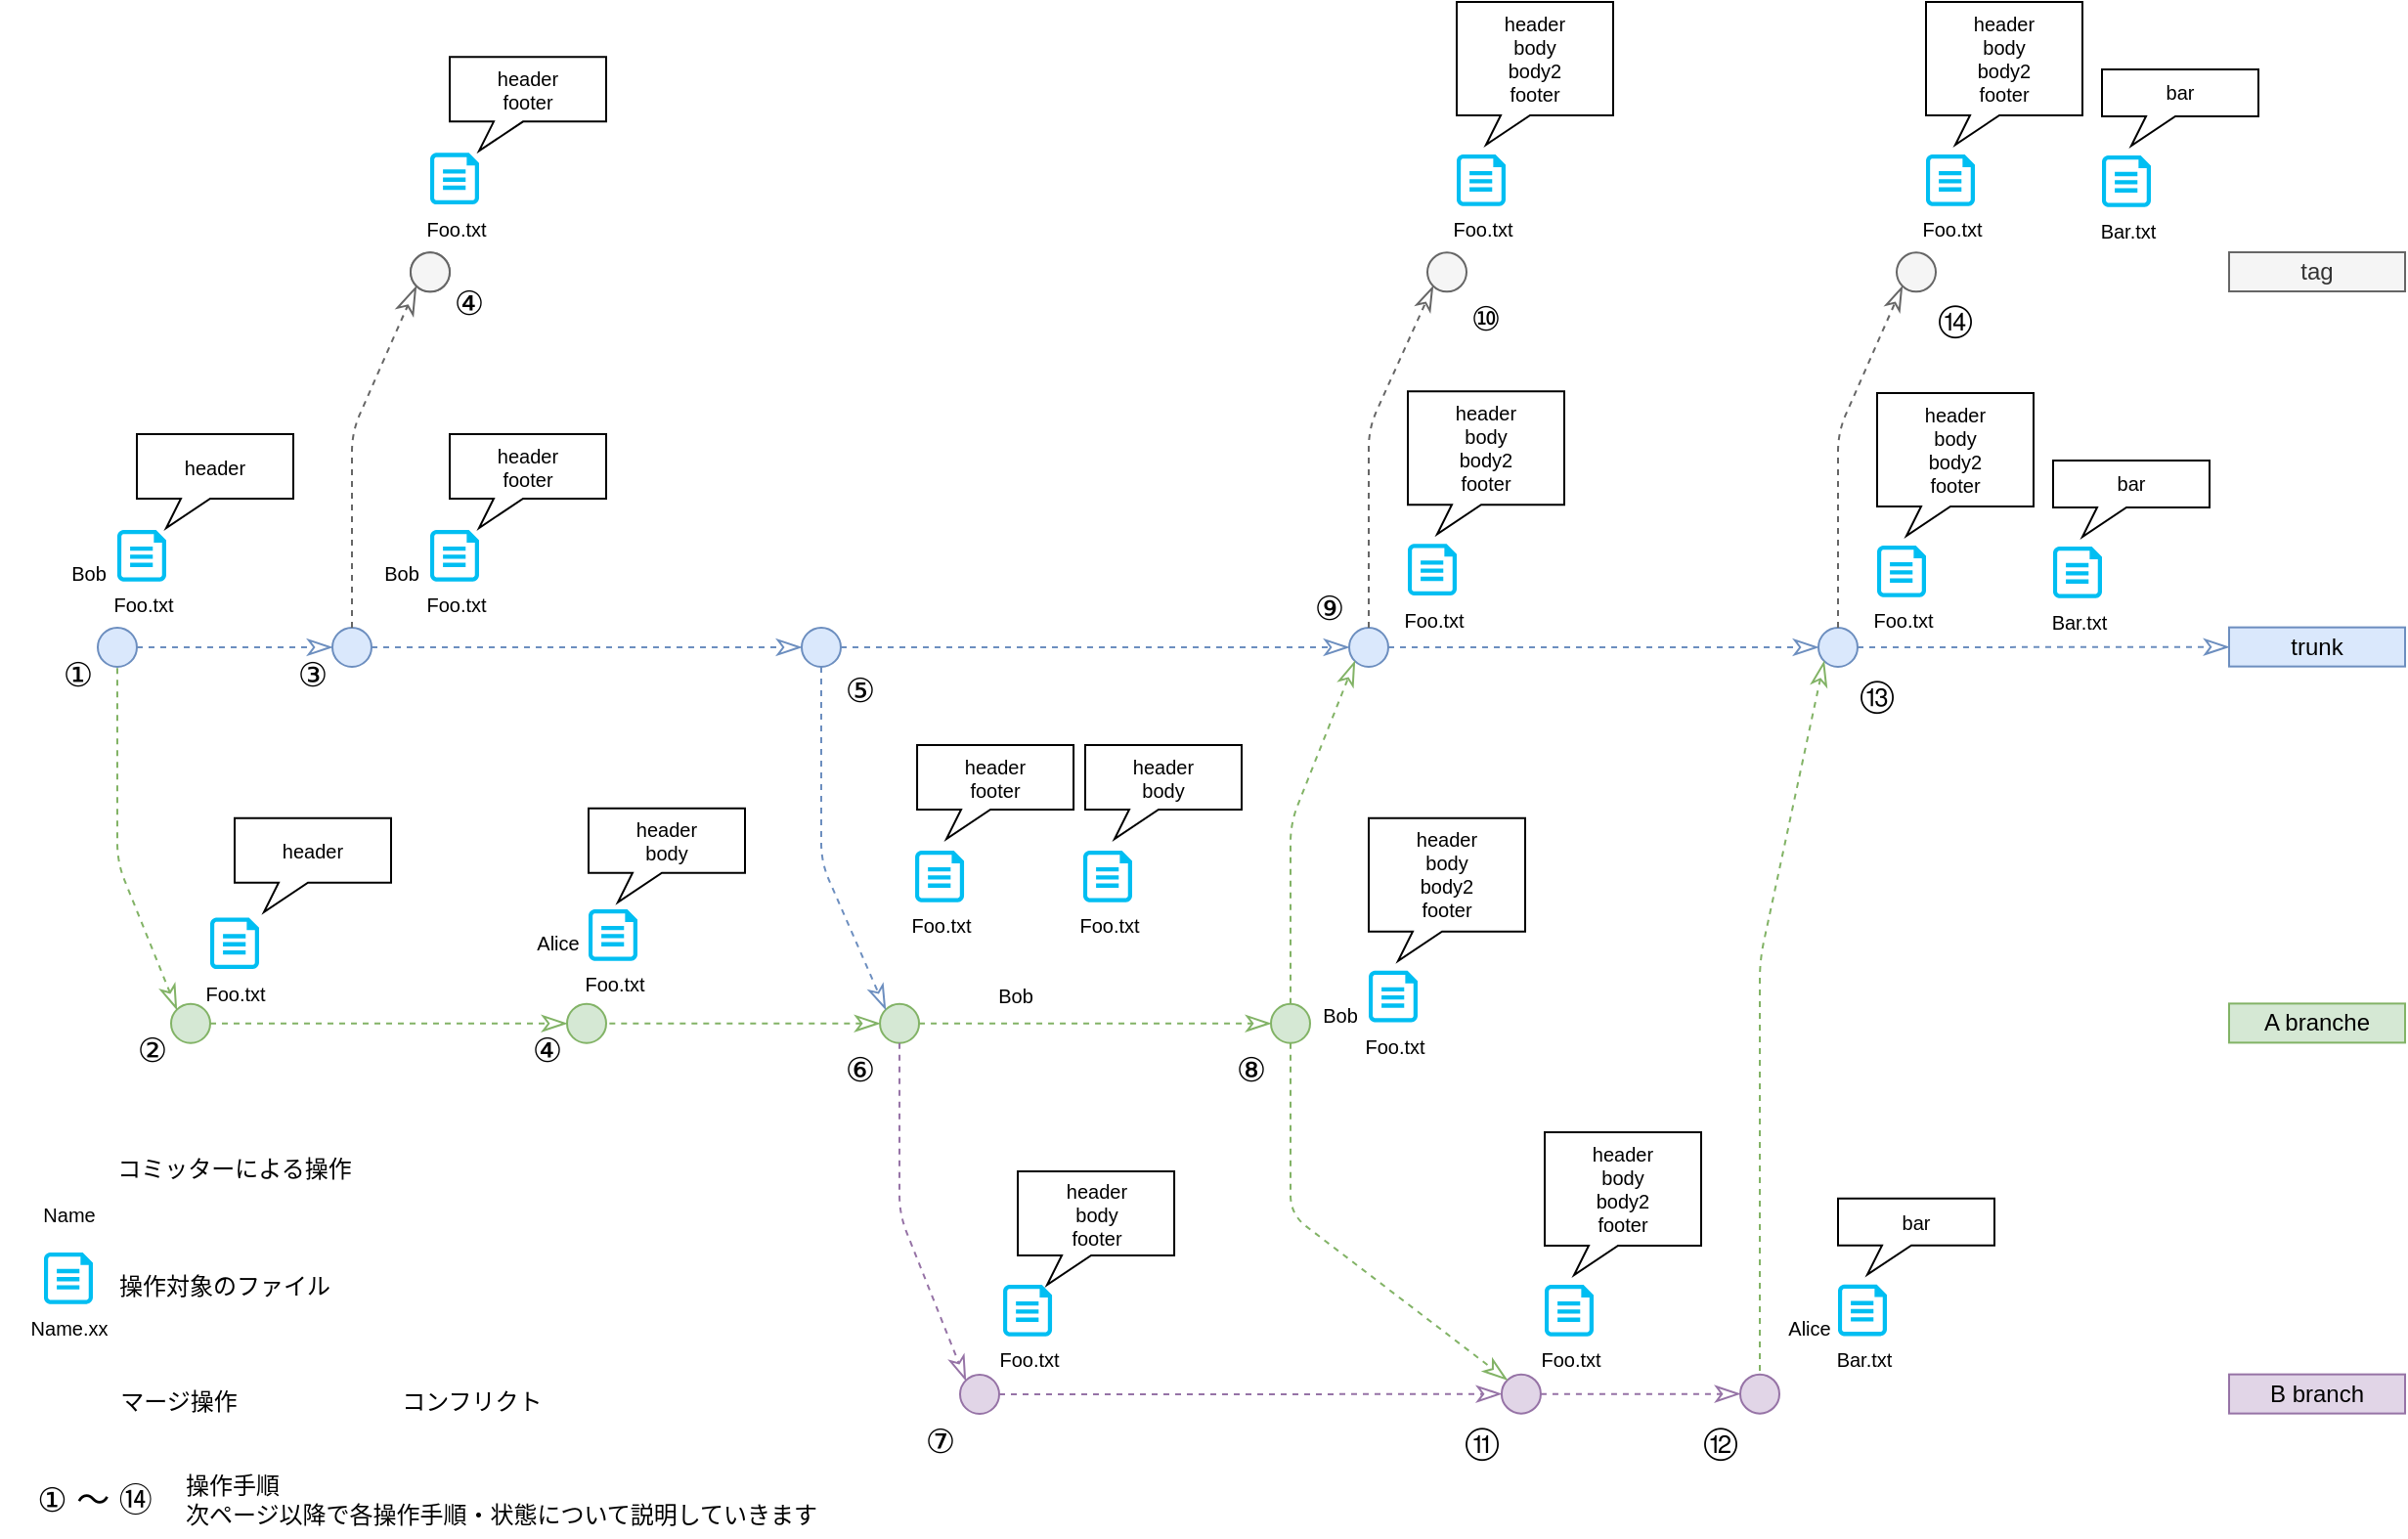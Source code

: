 <mxfile version="20.0.3" type="device"><diagram id="yPxyJZ8AM_hMuL3Unpa9" name="gitflow"><mxGraphModel dx="1422" dy="1862" grid="1" gridSize="10" guides="1" tooltips="1" connect="1" arrows="1" fold="1" page="1" pageScale="1" pageWidth="850" pageHeight="1100" math="0" shadow="0"><root><mxCell id="0"/><mxCell id="1" parent="0"/><mxCell id="-Naxw5np1DX1NdOgkJA4-181" value="マージ操作" style="text;html=1;strokeColor=none;fillColor=none;align=center;verticalAlign=middle;whiteSpace=wrap;rounded=0;labelBackgroundColor=none;" parent="1" vertex="1"><mxGeometry x="180" y="601.64" width="182.5" height="28.36" as="geometry"/></mxCell><mxCell id="3" value="" style="endArrow=classicThin;dashed=1;html=1;fillColor=#dae8fc;strokeColor=#6c8ebf;startArrow=none;endFill=0;endSize=10;" parent="1" source="rMP29GLwIPpK6ZrLmfB9-232" target="7" edge="1"><mxGeometry width="50" height="50" relative="1" as="geometry"><mxPoint x="250" y="230" as="sourcePoint"/><mxPoint x="930" y="230" as="targetPoint"/></mxGeometry></mxCell><mxCell id="4" value="" style="ellipse;whiteSpace=wrap;html=1;aspect=fixed;fillColor=#dae8fc;strokeColor=#6c8ebf;fontStyle=1;labelPosition=center;verticalLabelPosition=top;align=center;verticalAlign=bottom;fontColor=#0066CC;" parent="1" vertex="1"><mxGeometry x="230" y="220" width="20" height="20" as="geometry"/></mxCell><mxCell id="7" value="trunk" style="text;html=1;strokeColor=#6c8ebf;fillColor=#dae8fc;align=center;verticalAlign=middle;whiteSpace=wrap;rounded=0;" parent="1" vertex="1"><mxGeometry x="1320" y="219.82" width="90" height="20" as="geometry"/></mxCell><mxCell id="12" value="" style="ellipse;whiteSpace=wrap;html=1;aspect=fixed;fillColor=#dae8fc;strokeColor=#6c8ebf;fontStyle=1;labelPosition=center;verticalLabelPosition=top;align=center;verticalAlign=bottom;fontColor=#0066CC;" parent="1" vertex="1"><mxGeometry x="870" y="220" width="20" height="20" as="geometry"/></mxCell><mxCell id="13" value="" style="endArrow=classicThin;dashed=1;html=1;fillColor=#dae8fc;strokeColor=#6c8ebf;startArrow=none;endFill=0;endSize=10;" parent="1" source="1WtglSYpCvu3YOyspoDW-261" target="12" edge="1"><mxGeometry width="50" height="50" relative="1" as="geometry"><mxPoint x="260" y="230" as="sourcePoint"/><mxPoint x="910" y="230" as="targetPoint"/></mxGeometry></mxCell><mxCell id="21" value="" style="ellipse;whiteSpace=wrap;html=1;aspect=fixed;fillColor=#d5e8d4;strokeColor=#82b366;" parent="1" vertex="1"><mxGeometry x="267.5" y="412.37" width="20" height="20" as="geometry"/></mxCell><mxCell id="24" value="A branche" style="text;html=1;strokeColor=#82b366;fillColor=#d5e8d4;align=center;verticalAlign=middle;whiteSpace=wrap;rounded=0;" parent="1" vertex="1"><mxGeometry x="1320" y="412.19" width="90" height="20" as="geometry"/></mxCell><mxCell id="27" value="" style="ellipse;whiteSpace=wrap;html=1;aspect=fixed;fillColor=#d5e8d4;strokeColor=#82b366;" parent="1" vertex="1"><mxGeometry x="470" y="412.37" width="20" height="20" as="geometry"/></mxCell><mxCell id="28" style="edgeStyle=orthogonalEdgeStyle;rounded=1;orthogonalLoop=1;jettySize=auto;html=1;dashed=1;endArrow=classicThin;endFill=0;fillColor=#d5e8d4;strokeColor=#82b366;exitX=1;exitY=0.5;exitDx=0;exitDy=0;endSize=10;" parent="1" source="21" target="27" edge="1"><mxGeometry relative="1" as="geometry"><mxPoint x="890" y="382.37" as="targetPoint"/><mxPoint x="330" y="422.37" as="sourcePoint"/></mxGeometry></mxCell><mxCell id="29" value="" style="ellipse;whiteSpace=wrap;html=1;aspect=fixed;fillColor=#d5e8d4;strokeColor=#82b366;" parent="1" vertex="1"><mxGeometry x="830" y="412.37" width="20" height="20" as="geometry"/></mxCell><mxCell id="30" style="edgeStyle=orthogonalEdgeStyle;rounded=1;orthogonalLoop=1;jettySize=auto;html=1;dashed=1;endArrow=classicThin;endFill=0;fillColor=#d5e8d4;strokeColor=#82b366;startArrow=none;endSize=10;" parent="1" source="1WtglSYpCvu3YOyspoDW-263" target="29" edge="1"><mxGeometry relative="1" as="geometry"><mxPoint x="890" y="382.37" as="targetPoint"/><mxPoint x="580" y="382.37" as="sourcePoint"/></mxGeometry></mxCell><mxCell id="6" value="&lt;br&gt;" style="ellipse;whiteSpace=wrap;html=1;aspect=fixed;fillColor=#dae8fc;strokeColor=#6c8ebf;fontStyle=1;labelPosition=center;verticalLabelPosition=top;align=center;verticalAlign=bottom;fontColor=#0066CC;" parent="1" vertex="1"><mxGeometry x="350" y="220" width="20" height="20" as="geometry"/></mxCell><mxCell id="35" value="" style="endArrow=classicThin;dashed=1;html=1;fillColor=#dae8fc;strokeColor=#6c8ebf;endFill=0;endSize=10;" parent="1" source="4" target="6" edge="1"><mxGeometry width="50" height="50" relative="1" as="geometry"><mxPoint x="260.0" y="230" as="sourcePoint"/><mxPoint x="900" y="230" as="targetPoint"/><Array as="points"/></mxGeometry></mxCell><mxCell id="52" value="" style="ellipse;whiteSpace=wrap;html=1;aspect=fixed;fontSize=10;fillColor=#e1d5e7;strokeColor=#9673a6;" parent="1" vertex="1"><mxGeometry x="671" y="602" width="20" height="20" as="geometry"/></mxCell><mxCell id="86" value="B branch" style="text;html=1;strokeColor=#9673a6;fillColor=#e1d5e7;align=center;verticalAlign=middle;whiteSpace=wrap;rounded=0;" parent="1" vertex="1"><mxGeometry x="1320" y="601.82" width="90" height="20" as="geometry"/></mxCell><mxCell id="102" value="tag" style="text;html=1;strokeColor=#666666;fillColor=#f5f5f5;align=center;verticalAlign=middle;whiteSpace=wrap;rounded=0;fontColor=#333333;" parent="1" vertex="1"><mxGeometry x="1320" y="28.0" width="90" height="20" as="geometry"/></mxCell><mxCell id="165" value="" style="ellipse;whiteSpace=wrap;html=1;aspect=fixed;fontSize=12;fillColor=#e1d5e7;strokeColor=#9673a6;" parent="1" vertex="1"><mxGeometry x="1070" y="601.82" width="20" height="20" as="geometry"/></mxCell><mxCell id="168" value="" style="ellipse;whiteSpace=wrap;html=1;aspect=fixed;fontSize=12;fillColor=#e1d5e7;strokeColor=#9673a6;" parent="1" vertex="1"><mxGeometry x="947.97" y="601.82" width="20" height="20" as="geometry"/></mxCell><mxCell id="173" value="" style="ellipse;whiteSpace=wrap;html=1;aspect=fixed;fontSize=10;fontColor=#333333;fillColor=#f5f5f5;strokeColor=#666666;" parent="1" vertex="1"><mxGeometry x="390" y="28.18" width="20" height="20" as="geometry"/></mxCell><mxCell id="1WtglSYpCvu3YOyspoDW-198" value="Foo.txt" style="verticalLabelPosition=bottom;html=1;verticalAlign=top;align=center;strokeColor=none;fillColor=#00BEF2;shape=mxgraph.azure.file;pointerEvents=1;fontSize=10;aspect=fixed;" parent="1" vertex="1"><mxGeometry x="240" y="170" width="25" height="26.37" as="geometry"/></mxCell><mxCell id="1WtglSYpCvu3YOyspoDW-200" style="edgeStyle=orthogonalEdgeStyle;rounded=1;orthogonalLoop=1;jettySize=auto;html=1;dashed=1;endArrow=classicThin;endFill=0;fontSize=12;fontColor=#FFB570;fillColor=#e1d5e7;strokeColor=#9673a6;exitX=1;exitY=0.5;exitDx=0;exitDy=0;entryX=0;entryY=0.5;entryDx=0;entryDy=0;endSize=10;" parent="1" source="52" target="168" edge="1"><mxGeometry relative="1" as="geometry"><mxPoint x="660" y="572" as="sourcePoint"/><mxPoint x="790" y="612" as="targetPoint"/><Array as="points"><mxPoint x="820" y="612"/><mxPoint x="820" y="612"/></Array></mxGeometry></mxCell><mxCell id="1WtglSYpCvu3YOyspoDW-205" value="Bob" style="shape=image;html=1;verticalAlign=top;verticalLabelPosition=bottom;labelBackgroundColor=none;imageAspect=0;aspect=fixed;image=https://cdn0.iconfinder.com/data/icons/bold-purple-free-samples/32/User_Avatar_Human_Profile_Face_Circle-128.png;fontSize=10;" parent="1" vertex="1"><mxGeometry x="210" y="150" width="30" height="30" as="geometry"/></mxCell><mxCell id="1WtglSYpCvu3YOyspoDW-208" value="header" style="whiteSpace=wrap;html=1;shape=mxgraph.basic.rectCallout;dx=30;dy=15;boundedLbl=1;fontSize=10;aspect=fixed;" parent="1" vertex="1"><mxGeometry x="250" y="121" width="80" height="48" as="geometry"/></mxCell><mxCell id="1WtglSYpCvu3YOyspoDW-246" value="Foo.txt" style="verticalLabelPosition=bottom;html=1;verticalAlign=top;align=center;strokeColor=none;fillColor=#00BEF2;shape=mxgraph.azure.file;pointerEvents=1;fontSize=10;aspect=fixed;" parent="1" vertex="1"><mxGeometry x="400" y="170" width="25" height="26.37" as="geometry"/></mxCell><mxCell id="1WtglSYpCvu3YOyspoDW-247" value="Bob" style="shape=image;html=1;verticalAlign=top;verticalLabelPosition=bottom;labelBackgroundColor=none;imageAspect=0;aspect=fixed;image=https://cdn0.iconfinder.com/data/icons/bold-purple-free-samples/32/User_Avatar_Human_Profile_Face_Circle-128.png;fontSize=10;" parent="1" vertex="1"><mxGeometry x="684" y="366.37" width="30" height="30" as="geometry"/></mxCell><mxCell id="1WtglSYpCvu3YOyspoDW-248" value="header&lt;br&gt;footer" style="whiteSpace=wrap;html=1;shape=mxgraph.basic.rectCallout;dx=30;dy=15;boundedLbl=1;fontSize=10;aspect=fixed;" parent="1" vertex="1"><mxGeometry x="410" y="121.0" width="80" height="48" as="geometry"/></mxCell><mxCell id="1WtglSYpCvu3YOyspoDW-251" value="Foo.txt" style="verticalLabelPosition=bottom;html=1;verticalAlign=top;align=center;strokeColor=none;fillColor=#00BEF2;shape=mxgraph.azure.file;pointerEvents=1;fontSize=10;aspect=fixed;" parent="1" vertex="1"><mxGeometry x="287.5" y="368.19" width="25" height="26.37" as="geometry"/></mxCell><mxCell id="1WtglSYpCvu3YOyspoDW-252" value="Bar.txt" style="verticalLabelPosition=bottom;html=1;verticalAlign=top;align=center;strokeColor=none;fillColor=#00BEF2;shape=mxgraph.azure.file;pointerEvents=1;fontSize=10;aspect=fixed;" parent="1" vertex="1"><mxGeometry x="1230" y="178.49" width="25" height="26.37" as="geometry"/></mxCell><mxCell id="1WtglSYpCvu3YOyspoDW-253" value="Alice" style="shape=image;html=1;verticalAlign=top;verticalLabelPosition=bottom;labelBackgroundColor=none;imageAspect=0;aspect=fixed;image=https://cdn0.iconfinder.com/data/icons/bold-purple-free-samples/32/User_Avatar_Human_Profile_Face_Circle-128.png;fontSize=10;" parent="1" vertex="1"><mxGeometry x="1090" y="535.82" width="30" height="30" as="geometry"/></mxCell><mxCell id="1WtglSYpCvu3YOyspoDW-254" value="header&lt;br&gt;body" style="whiteSpace=wrap;html=1;shape=mxgraph.basic.rectCallout;dx=30;dy=15;boundedLbl=1;fontSize=10;aspect=fixed;" parent="1" vertex="1"><mxGeometry x="481" y="312.37" width="80" height="48" as="geometry"/></mxCell><mxCell id="1WtglSYpCvu3YOyspoDW-257" value="Foo.txt" style="verticalLabelPosition=bottom;html=1;verticalAlign=top;align=center;strokeColor=none;fillColor=#00BEF2;shape=mxgraph.azure.file;pointerEvents=1;fontSize=10;aspect=fixed;" parent="1" vertex="1"><mxGeometry x="400" y="-22.82" width="25" height="26.37" as="geometry"/></mxCell><mxCell id="1WtglSYpCvu3YOyspoDW-258" value="header&lt;br&gt;footer" style="whiteSpace=wrap;html=1;shape=mxgraph.basic.rectCallout;dx=30;dy=15;boundedLbl=1;fontSize=10;aspect=fixed;" parent="1" vertex="1"><mxGeometry x="410" y="-71.82" width="80" height="48" as="geometry"/></mxCell><mxCell id="1WtglSYpCvu3YOyspoDW-261" value="&lt;br&gt;" style="ellipse;whiteSpace=wrap;html=1;aspect=fixed;fillColor=#dae8fc;strokeColor=#6c8ebf;fontStyle=1;labelPosition=center;verticalLabelPosition=top;align=center;verticalAlign=bottom;fontColor=#0066CC;" parent="1" vertex="1"><mxGeometry x="590" y="220" width="20" height="20" as="geometry"/></mxCell><mxCell id="1WtglSYpCvu3YOyspoDW-262" value="" style="endArrow=classicThin;dashed=1;html=1;fillColor=#dae8fc;strokeColor=#6c8ebf;endFill=0;endSize=10;" parent="1" source="6" target="1WtglSYpCvu3YOyspoDW-261" edge="1"><mxGeometry width="50" height="50" relative="1" as="geometry"><mxPoint x="370" y="230" as="sourcePoint"/><mxPoint x="930" y="230" as="targetPoint"/></mxGeometry></mxCell><mxCell id="1WtglSYpCvu3YOyspoDW-263" value="" style="ellipse;whiteSpace=wrap;html=1;aspect=fixed;fillColor=#d5e8d4;strokeColor=#82b366;" parent="1" vertex="1"><mxGeometry x="630.03" y="412.37" width="20" height="20" as="geometry"/></mxCell><mxCell id="1WtglSYpCvu3YOyspoDW-265" value="" style="edgeStyle=orthogonalEdgeStyle;rounded=1;orthogonalLoop=1;jettySize=auto;html=1;dashed=1;endArrow=none;endFill=0;fillColor=#d5e8d4;strokeColor=#82b366;exitX=0;exitY=0.5;exitDx=0;exitDy=0;entryX=1;entryY=0.5;entryDx=0;entryDy=0;startArrow=classicThin;startFill=0;startSize=10;" parent="1" source="1WtglSYpCvu3YOyspoDW-263" target="27" edge="1"><mxGeometry relative="1" as="geometry"><mxPoint x="550" y="422.37" as="targetPoint"/><mxPoint x="550" y="292.37" as="sourcePoint"/></mxGeometry></mxCell><mxCell id="1WtglSYpCvu3YOyspoDW-267" value="" style="shape=image;html=1;verticalAlign=top;verticalLabelPosition=bottom;labelBackgroundColor=#ffffff;imageAspect=0;aspect=fixed;image=https://cdn4.iconfinder.com/data/icons/pink_moustache/68_68/8.png;fontSize=10;" parent="1" vertex="1"><mxGeometry x="643.03" y="381.37" width="30" height="30" as="geometry"/></mxCell><mxCell id="1WtglSYpCvu3YOyspoDW-268" value="Foo.txt" style="verticalLabelPosition=bottom;html=1;verticalAlign=top;align=center;strokeColor=none;fillColor=#00BEF2;shape=mxgraph.azure.file;pointerEvents=1;fontSize=10;aspect=fixed;" parent="1" vertex="1"><mxGeometry x="693.03" y="556" width="25" height="26.37" as="geometry"/></mxCell><mxCell id="1WtglSYpCvu3YOyspoDW-269" value="header&lt;br&gt;body&lt;br&gt;footer" style="whiteSpace=wrap;html=1;shape=mxgraph.basic.rectCallout;dx=30;dy=15;boundedLbl=1;fontSize=10;" parent="1" vertex="1"><mxGeometry x="700.53" y="498" width="80" height="58" as="geometry"/></mxCell><mxCell id="rMP29GLwIPpK6ZrLmfB9-175" value="Foo.txt" style="verticalLabelPosition=bottom;html=1;verticalAlign=top;align=center;strokeColor=none;fillColor=#00BEF2;shape=mxgraph.azure.file;pointerEvents=1;fontSize=10;aspect=fixed;" parent="1" vertex="1"><mxGeometry x="734" y="334" width="25" height="26.37" as="geometry"/></mxCell><mxCell id="rMP29GLwIPpK6ZrLmfB9-176" value="header&lt;br&gt;body" style="whiteSpace=wrap;html=1;shape=mxgraph.basic.rectCallout;dx=30;dy=15;boundedLbl=1;fontSize=10;aspect=fixed;" parent="1" vertex="1"><mxGeometry x="735" y="280" width="80" height="48" as="geometry"/></mxCell><mxCell id="rMP29GLwIPpK6ZrLmfB9-180" value="Foo.txt" style="verticalLabelPosition=bottom;html=1;verticalAlign=top;align=center;strokeColor=none;fillColor=#00BEF2;shape=mxgraph.azure.file;pointerEvents=1;fontSize=10;aspect=fixed;" parent="1" vertex="1"><mxGeometry x="648.03" y="334" width="25" height="26.37" as="geometry"/></mxCell><mxCell id="rMP29GLwIPpK6ZrLmfB9-181" value="header&lt;br&gt;footer" style="whiteSpace=wrap;html=1;shape=mxgraph.basic.rectCallout;dx=30;dy=15;boundedLbl=1;fontSize=10;aspect=fixed;" parent="1" vertex="1"><mxGeometry x="649.03" y="280" width="80" height="48" as="geometry"/></mxCell><mxCell id="rMP29GLwIPpK6ZrLmfB9-182" value="" style="shape=image;html=1;verticalAlign=top;verticalLabelPosition=bottom;labelBackgroundColor=#ffffff;imageAspect=0;aspect=fixed;image=https://cdn1.iconfinder.com/data/icons/unicons-line-vol-2/24/comment-question-128.png" parent="1" vertex="1"><mxGeometry x="705" y="346.37" width="30" height="30" as="geometry"/></mxCell><mxCell id="rMP29GLwIPpK6ZrLmfB9-185" value="header" style="whiteSpace=wrap;html=1;shape=mxgraph.basic.rectCallout;dx=30;dy=15;boundedLbl=1;fontSize=10;aspect=fixed;" parent="1" vertex="1"><mxGeometry x="300" y="317.37" width="80" height="48" as="geometry"/></mxCell><mxCell id="rMP29GLwIPpK6ZrLmfB9-188" value="" style="endArrow=classicThin;dashed=1;html=1;fillColor=#dae8fc;strokeColor=#6c8ebf;startArrow=none;exitX=0.5;exitY=1;exitDx=0;exitDy=0;entryX=0;entryY=0;entryDx=0;entryDy=0;endFill=0;endSize=10;" parent="1" source="1WtglSYpCvu3YOyspoDW-261" target="1WtglSYpCvu3YOyspoDW-263" edge="1"><mxGeometry width="50" height="50" relative="1" as="geometry"><mxPoint x="620" y="240" as="sourcePoint"/><mxPoint x="880.0" y="240" as="targetPoint"/><Array as="points"><mxPoint x="600" y="340"/></Array></mxGeometry></mxCell><mxCell id="rMP29GLwIPpK6ZrLmfB9-189" value="" style="endArrow=none;dashed=1;html=1;fillColor=#d5e8d4;strokeColor=#82b366;startArrow=classicThin;entryX=0.5;entryY=1;entryDx=0;entryDy=0;exitX=0;exitY=0;exitDx=0;exitDy=0;endFill=0;endSize=10;startFill=0;targetPerimeterSpacing=0;sourcePerimeterSpacing=0;startSize=10;" parent="1" source="21" target="4" edge="1"><mxGeometry width="50" height="50" relative="1" as="geometry"><mxPoint x="-40" y="298.58" as="sourcePoint"/><mxPoint x="220.0" y="298.58" as="targetPoint"/><Array as="points"><mxPoint x="240" y="340"/></Array></mxGeometry></mxCell><mxCell id="rMP29GLwIPpK6ZrLmfB9-191" value="" style="ellipse;whiteSpace=wrap;html=1;aspect=fixed;fontSize=10;fontColor=#333333;fillColor=#f5f5f5;strokeColor=#666666;" parent="1" vertex="1"><mxGeometry x="390" y="28.18" width="20" height="20" as="geometry"/></mxCell><mxCell id="rMP29GLwIPpK6ZrLmfB9-192" value="" style="endArrow=classicThin;dashed=1;html=1;fillColor=#f5f5f5;strokeColor=#666666;startArrow=none;entryX=0;entryY=1;entryDx=0;entryDy=0;exitX=0.5;exitY=0;exitDx=0;exitDy=0;endFill=0;strokeWidth=1;endSize=12;" parent="1" source="6" target="rMP29GLwIPpK6ZrLmfB9-191" edge="1"><mxGeometry width="50" height="50" relative="1" as="geometry"><mxPoint x="356.469" y="175.319" as="sourcePoint"/><mxPoint x="323.54" y="43.39" as="targetPoint"/><Array as="points"><mxPoint x="360" y="120"/></Array></mxGeometry></mxCell><mxCell id="rMP29GLwIPpK6ZrLmfB9-197" value="" style="endArrow=classicThin;dashed=1;html=1;fillColor=#e1d5e7;strokeColor=#9673a6;startArrow=none;entryX=0;entryY=0;entryDx=0;entryDy=0;exitX=0.5;exitY=1;exitDx=0;exitDy=0;endFill=0;endSize=10;" parent="1" source="1WtglSYpCvu3YOyspoDW-263" target="52" edge="1"><mxGeometry width="50" height="50" relative="1" as="geometry"><mxPoint x="640" y="432.37" as="sourcePoint"/><mxPoint x="679.989" y="565.299" as="targetPoint"/><Array as="points"><mxPoint x="640" y="520"/></Array></mxGeometry></mxCell><mxCell id="rMP29GLwIPpK6ZrLmfB9-199" value="Bob" style="shape=image;html=1;verticalAlign=top;verticalLabelPosition=bottom;labelBackgroundColor=none;imageAspect=0;aspect=fixed;image=https://cdn0.iconfinder.com/data/icons/bold-purple-free-samples/32/User_Avatar_Human_Profile_Face_Circle-128.png;fontSize=10;" parent="1" vertex="1"><mxGeometry x="850" y="376.37" width="30" height="30" as="geometry"/></mxCell><mxCell id="rMP29GLwIPpK6ZrLmfB9-200" value="Foo.txt" style="verticalLabelPosition=bottom;html=1;verticalAlign=top;align=center;strokeColor=none;fillColor=#00BEF2;shape=mxgraph.azure.file;pointerEvents=1;fontSize=10;aspect=fixed;" parent="1" vertex="1"><mxGeometry x="900" y="177.13" width="25" height="26.37" as="geometry"/></mxCell><mxCell id="rMP29GLwIPpK6ZrLmfB9-201" value="header&lt;br&gt;body&lt;br&gt;body2&lt;br&gt;footer" style="whiteSpace=wrap;html=1;shape=mxgraph.basic.rectCallout;dx=30;dy=15;boundedLbl=1;fontSize=10;" parent="1" vertex="1"><mxGeometry x="900" y="99.13" width="80" height="73" as="geometry"/></mxCell><mxCell id="rMP29GLwIPpK6ZrLmfB9-208" value="" style="endArrow=classicThin;dashed=1;html=1;fillColor=#d5e8d4;strokeColor=#82b366;startArrow=none;entryX=0;entryY=1;entryDx=0;entryDy=0;exitX=0.5;exitY=0;exitDx=0;exitDy=0;endFill=0;startFill=0;startSize=10;endSize=10;" parent="1" source="29" target="12" edge="1"><mxGeometry width="50" height="50" relative="1" as="geometry"><mxPoint x="960" y="370" as="sourcePoint"/><mxPoint x="250" y="250" as="targetPoint"/><Array as="points"><mxPoint x="840" y="320"/></Array></mxGeometry></mxCell><mxCell id="rMP29GLwIPpK6ZrLmfB9-209" value="Foo.txt" style="verticalLabelPosition=bottom;html=1;verticalAlign=top;align=center;strokeColor=none;fillColor=#00BEF2;shape=mxgraph.azure.file;pointerEvents=1;fontSize=10;aspect=fixed;" parent="1" vertex="1"><mxGeometry x="970" y="556" width="25" height="26.37" as="geometry"/></mxCell><mxCell id="rMP29GLwIPpK6ZrLmfB9-210" value="header&lt;br&gt;body&lt;br&gt;body2&lt;br&gt;footer" style="whiteSpace=wrap;html=1;shape=mxgraph.basic.rectCallout;dx=30;dy=15;boundedLbl=1;fontSize=10;" parent="1" vertex="1"><mxGeometry x="970" y="478" width="80" height="73" as="geometry"/></mxCell><mxCell id="rMP29GLwIPpK6ZrLmfB9-212" value="" style="shape=image;html=1;verticalAlign=top;verticalLabelPosition=bottom;labelBackgroundColor=#ffffff;imageAspect=0;aspect=fixed;image=https://cdn2.iconfinder.com/data/icons/boxicons-regular-vol-2/24/bx-git-merge-128.png" parent="1" vertex="1"><mxGeometry x="570" y="237.63" width="30" height="30" as="geometry"/></mxCell><mxCell id="rMP29GLwIPpK6ZrLmfB9-215" value="" style="shape=image;html=1;verticalAlign=top;verticalLabelPosition=bottom;labelBackgroundColor=#ffffff;imageAspect=0;aspect=fixed;image=https://cdn2.iconfinder.com/data/icons/boxicons-regular-vol-2/24/bx-git-merge-128.png" parent="1" vertex="1"><mxGeometry x="810" y="382.37" width="30" height="30" as="geometry"/></mxCell><mxCell id="rMP29GLwIPpK6ZrLmfB9-219" value="" style="endArrow=classicThin;dashed=1;html=1;fillColor=#d5e8d4;strokeColor=#82b366;startArrow=none;entryX=0;entryY=0;entryDx=0;entryDy=0;exitX=0.5;exitY=1;exitDx=0;exitDy=0;endFill=0;endSize=10;" parent="1" source="29" target="168" edge="1"><mxGeometry width="50" height="50" relative="1" as="geometry"><mxPoint x="850" y="422.37" as="sourcePoint"/><mxPoint x="887.929" y="289.441" as="targetPoint"/><Array as="points"><mxPoint x="840" y="520"/></Array></mxGeometry></mxCell><mxCell id="rMP29GLwIPpK6ZrLmfB9-221" value="" style="shape=image;html=1;verticalAlign=top;verticalLabelPosition=bottom;labelBackgroundColor=#ffffff;imageAspect=0;aspect=fixed;image=https://cdn2.iconfinder.com/data/icons/boxicons-regular-vol-2/24/bx-git-merge-128.png" parent="1" vertex="1"><mxGeometry x="840" y="448" width="30" height="30" as="geometry"/></mxCell><mxCell id="rMP29GLwIPpK6ZrLmfB9-223" value="" style="ellipse;whiteSpace=wrap;html=1;aspect=fixed;fontSize=10;fontColor=#333333;fillColor=#f5f5f5;strokeColor=#666666;" parent="1" vertex="1"><mxGeometry x="910" y="28.18" width="20" height="20" as="geometry"/></mxCell><mxCell id="rMP29GLwIPpK6ZrLmfB9-224" value="" style="endArrow=classicThin;dashed=1;html=1;fillColor=#f5f5f5;strokeColor=#666666;startArrow=none;entryX=0;entryY=1;entryDx=0;entryDy=0;endFill=0;endSize=10;" parent="1" source="12" target="rMP29GLwIPpK6ZrLmfB9-223" edge="1"><mxGeometry width="50" height="50" relative="1" as="geometry"><mxPoint x="877.07" y="217.77" as="sourcePoint"/><mxPoint x="909.999" y="84.841" as="targetPoint"/><Array as="points"><mxPoint x="880" y="118"/></Array></mxGeometry></mxCell><mxCell id="rMP29GLwIPpK6ZrLmfB9-225" value="Foo.txt" style="verticalLabelPosition=bottom;html=1;verticalAlign=top;align=center;strokeColor=none;fillColor=#00BEF2;shape=mxgraph.azure.file;pointerEvents=1;fontSize=10;aspect=fixed;" parent="1" vertex="1"><mxGeometry x="925" y="-22.0" width="25" height="26.37" as="geometry"/></mxCell><mxCell id="rMP29GLwIPpK6ZrLmfB9-226" value="header&lt;br&gt;body&lt;br&gt;body2&lt;br&gt;footer" style="whiteSpace=wrap;html=1;shape=mxgraph.basic.rectCallout;dx=30;dy=15;boundedLbl=1;fontSize=10;" parent="1" vertex="1"><mxGeometry x="925" y="-100.0" width="80" height="73" as="geometry"/></mxCell><mxCell id="rMP29GLwIPpK6ZrLmfB9-228" style="edgeStyle=orthogonalEdgeStyle;rounded=1;orthogonalLoop=1;jettySize=auto;html=1;dashed=1;endArrow=classicThin;endFill=0;fontSize=12;fontColor=#FFB570;fillColor=#e1d5e7;strokeColor=#9673a6;exitX=1;exitY=0.5;exitDx=0;exitDy=0;entryX=0;entryY=0.5;entryDx=0;entryDy=0;endSize=10;" parent="1" source="168" target="165" edge="1"><mxGeometry relative="1" as="geometry"><mxPoint x="1020.0" y="622" as="sourcePoint"/><mxPoint x="1150" y="621.82" as="targetPoint"/><Array as="points"><mxPoint x="968" y="612"/><mxPoint x="968" y="612"/></Array></mxGeometry></mxCell><mxCell id="rMP29GLwIPpK6ZrLmfB9-229" value="bar" style="whiteSpace=wrap;html=1;shape=mxgraph.basic.rectCallout;dx=30;dy=15;boundedLbl=1;fontSize=10;" parent="1" vertex="1"><mxGeometry x="1230" y="134.49" width="80" height="39" as="geometry"/></mxCell><mxCell id="rMP29GLwIPpK6ZrLmfB9-230" value="Foo.txt" style="verticalLabelPosition=bottom;html=1;verticalAlign=top;align=center;strokeColor=none;fillColor=#00BEF2;shape=mxgraph.azure.file;pointerEvents=1;fontSize=10;aspect=fixed;" parent="1" vertex="1"><mxGeometry x="880" y="395.37" width="25" height="26.37" as="geometry"/></mxCell><mxCell id="rMP29GLwIPpK6ZrLmfB9-231" value="header&lt;br&gt;body&lt;br&gt;body2&lt;br&gt;footer" style="whiteSpace=wrap;html=1;shape=mxgraph.basic.rectCallout;dx=30;dy=15;boundedLbl=1;fontSize=10;" parent="1" vertex="1"><mxGeometry x="880" y="317.37" width="80" height="73" as="geometry"/></mxCell><mxCell id="rMP29GLwIPpK6ZrLmfB9-232" value="" style="ellipse;whiteSpace=wrap;html=1;aspect=fixed;fillColor=#dae8fc;strokeColor=#6c8ebf;fontStyle=1;labelPosition=center;verticalLabelPosition=top;align=center;verticalAlign=bottom;fontColor=#0066CC;" parent="1" vertex="1"><mxGeometry x="1110" y="220" width="20" height="20" as="geometry"/></mxCell><mxCell id="rMP29GLwIPpK6ZrLmfB9-233" value="" style="endArrow=classicThin;dashed=1;html=1;fillColor=#dae8fc;strokeColor=#6c8ebf;endFill=0;endSize=10;" parent="1" source="12" target="rMP29GLwIPpK6ZrLmfB9-232" edge="1"><mxGeometry width="50" height="50" relative="1" as="geometry"><mxPoint x="890" y="230" as="sourcePoint"/><mxPoint x="1350" y="230" as="targetPoint"/></mxGeometry></mxCell><mxCell id="rMP29GLwIPpK6ZrLmfB9-234" value="" style="endArrow=none;dashed=1;html=1;fillColor=#d5e8d4;strokeColor=#82b366;startArrow=classicThin;entryX=0.5;entryY=0;entryDx=0;entryDy=0;exitX=0;exitY=1;exitDx=0;exitDy=0;startFill=0;startSize=10;" parent="1" source="rMP29GLwIPpK6ZrLmfB9-232" target="165" edge="1"><mxGeometry width="50" height="50" relative="1" as="geometry"><mxPoint x="850" y="400" as="sourcePoint"/><mxPoint x="882.929" y="532.749" as="targetPoint"/><Array as="points"><mxPoint x="1080" y="390"/></Array></mxGeometry></mxCell><mxCell id="rMP29GLwIPpK6ZrLmfB9-235" value="" style="shape=image;html=1;verticalAlign=top;verticalLabelPosition=bottom;labelBackgroundColor=#ffffff;imageAspect=0;aspect=fixed;image=https://cdn2.iconfinder.com/data/icons/boxicons-regular-vol-2/24/bx-git-merge-128.png" parent="1" vertex="1"><mxGeometry x="1050" y="571.64" width="30" height="30" as="geometry"/></mxCell><mxCell id="rMP29GLwIPpK6ZrLmfB9-236" value="Foo.txt" style="verticalLabelPosition=bottom;html=1;verticalAlign=top;align=center;strokeColor=none;fillColor=#00BEF2;shape=mxgraph.azure.file;pointerEvents=1;fontSize=10;aspect=fixed;" parent="1" vertex="1"><mxGeometry x="1140" y="178" width="25" height="26.37" as="geometry"/></mxCell><mxCell id="rMP29GLwIPpK6ZrLmfB9-237" value="header&lt;br&gt;body&lt;br&gt;body2&lt;br&gt;footer" style="whiteSpace=wrap;html=1;shape=mxgraph.basic.rectCallout;dx=30;dy=15;boundedLbl=1;fontSize=10;" parent="1" vertex="1"><mxGeometry x="1140" y="100.0" width="80" height="73" as="geometry"/></mxCell><mxCell id="rMP29GLwIPpK6ZrLmfB9-238" value="Bar.txt" style="verticalLabelPosition=bottom;html=1;verticalAlign=top;align=center;strokeColor=none;fillColor=#00BEF2;shape=mxgraph.azure.file;pointerEvents=1;fontSize=10;aspect=fixed;" parent="1" vertex="1"><mxGeometry x="1120" y="555.82" width="25" height="26.37" as="geometry"/></mxCell><mxCell id="rMP29GLwIPpK6ZrLmfB9-239" value="bar" style="whiteSpace=wrap;html=1;shape=mxgraph.basic.rectCallout;dx=30;dy=15;boundedLbl=1;fontSize=10;" parent="1" vertex="1"><mxGeometry x="1120" y="511.82" width="80" height="39" as="geometry"/></mxCell><mxCell id="rMP29GLwIPpK6ZrLmfB9-240" value="" style="endArrow=classicThin;dashed=1;html=1;fillColor=#f5f5f5;strokeColor=#666666;startArrow=none;entryX=0;entryY=1;entryDx=0;entryDy=0;exitX=0.5;exitY=0;exitDx=0;exitDy=0;endFill=0;endSize=10;" parent="1" source="rMP29GLwIPpK6ZrLmfB9-232" target="rMP29GLwIPpK6ZrLmfB9-242" edge="1"><mxGeometry width="50" height="50" relative="1" as="geometry"><mxPoint x="970" y="230" as="sourcePoint"/><mxPoint x="1002.929" y="97.071" as="targetPoint"/><Array as="points"><mxPoint x="1120" y="120"/></Array></mxGeometry></mxCell><mxCell id="rMP29GLwIPpK6ZrLmfB9-242" value="" style="ellipse;whiteSpace=wrap;html=1;aspect=fixed;fontSize=10;fontColor=#333333;fillColor=#f5f5f5;strokeColor=#666666;" parent="1" vertex="1"><mxGeometry x="1150" y="28.18" width="20" height="20" as="geometry"/></mxCell><mxCell id="rMP29GLwIPpK6ZrLmfB9-244" value="Bar.txt" style="verticalLabelPosition=bottom;html=1;verticalAlign=top;align=center;strokeColor=none;fillColor=#00BEF2;shape=mxgraph.azure.file;pointerEvents=1;fontSize=10;aspect=fixed;" parent="1" vertex="1"><mxGeometry x="1255" y="-21.51" width="25" height="26.37" as="geometry"/></mxCell><mxCell id="rMP29GLwIPpK6ZrLmfB9-245" value="bar" style="whiteSpace=wrap;html=1;shape=mxgraph.basic.rectCallout;dx=30;dy=15;boundedLbl=1;fontSize=10;" parent="1" vertex="1"><mxGeometry x="1255" y="-65.51" width="80" height="39" as="geometry"/></mxCell><mxCell id="rMP29GLwIPpK6ZrLmfB9-246" value="Foo.txt" style="verticalLabelPosition=bottom;html=1;verticalAlign=top;align=center;strokeColor=none;fillColor=#00BEF2;shape=mxgraph.azure.file;pointerEvents=1;fontSize=10;aspect=fixed;" parent="1" vertex="1"><mxGeometry x="1165" y="-22" width="25" height="26.37" as="geometry"/></mxCell><mxCell id="rMP29GLwIPpK6ZrLmfB9-247" value="header&lt;br&gt;body&lt;br&gt;body2&lt;br&gt;footer" style="whiteSpace=wrap;html=1;shape=mxgraph.basic.rectCallout;dx=30;dy=15;boundedLbl=1;fontSize=10;" parent="1" vertex="1"><mxGeometry x="1165" y="-100.0" width="80" height="73" as="geometry"/></mxCell><mxCell id="-Naxw5np1DX1NdOgkJA4-176" value="Name" style="shape=image;html=1;verticalAlign=top;verticalLabelPosition=bottom;labelBackgroundColor=none;imageAspect=0;aspect=fixed;image=https://cdn0.iconfinder.com/data/icons/bold-purple-free-samples/32/User_Avatar_Human_Profile_Face_Circle-128.png;fontSize=10;" parent="1" vertex="1"><mxGeometry x="200" y="478" width="30" height="30" as="geometry"/></mxCell><mxCell id="-Naxw5np1DX1NdOgkJA4-177" value="コミッターによる操作" style="text;html=1;strokeColor=none;fillColor=none;align=center;verticalAlign=middle;whiteSpace=wrap;rounded=0;labelBackgroundColor=none;" parent="1" vertex="1"><mxGeometry x="210" y="481.82" width="180" height="30" as="geometry"/></mxCell><mxCell id="-Naxw5np1DX1NdOgkJA4-178" value="Name.xx" style="verticalLabelPosition=bottom;html=1;verticalAlign=top;align=center;strokeColor=none;fillColor=#00BEF2;shape=mxgraph.azure.file;pointerEvents=1;fontSize=10;aspect=fixed;" parent="1" vertex="1"><mxGeometry x="202.5" y="539.45" width="25" height="26.37" as="geometry"/></mxCell><mxCell id="-Naxw5np1DX1NdOgkJA4-179" value="操作対象のファイル" style="text;html=1;strokeColor=none;fillColor=none;align=center;verticalAlign=middle;whiteSpace=wrap;rounded=0;labelBackgroundColor=none;" parent="1" vertex="1"><mxGeometry x="204.5" y="541.64" width="180" height="30" as="geometry"/></mxCell><mxCell id="-Naxw5np1DX1NdOgkJA4-180" value="" style="shape=image;html=1;verticalAlign=top;verticalLabelPosition=bottom;labelBackgroundColor=#ffffff;imageAspect=0;aspect=fixed;image=https://cdn2.iconfinder.com/data/icons/boxicons-regular-vol-2/24/bx-git-merge-128.png" parent="1" vertex="1"><mxGeometry x="202.5" y="602" width="30" height="30" as="geometry"/></mxCell><mxCell id="-Naxw5np1DX1NdOgkJA4-182" value="" style="shape=image;html=1;verticalAlign=top;verticalLabelPosition=bottom;labelBackgroundColor=#ffffff;imageAspect=0;aspect=fixed;image=https://cdn4.iconfinder.com/data/icons/pink_moustache/68_68/8.png;fontSize=10;" parent="1" vertex="1"><mxGeometry x="345" y="601.64" width="30" height="30" as="geometry"/></mxCell><mxCell id="-Naxw5np1DX1NdOgkJA4-184" value="コンフリクト" style="text;html=1;strokeColor=none;fillColor=none;align=center;verticalAlign=middle;whiteSpace=wrap;rounded=0;labelBackgroundColor=none;" parent="1" vertex="1"><mxGeometry x="330" y="601.64" width="182.5" height="28.36" as="geometry"/></mxCell><mxCell id="-Naxw5np1DX1NdOgkJA4-188" value="①" style="text;html=1;strokeColor=none;fillColor=none;align=center;verticalAlign=middle;whiteSpace=wrap;rounded=0;labelBackgroundColor=none;opacity=40;fontSize=17;" parent="1" vertex="1"><mxGeometry x="190" y="230" width="60" height="30" as="geometry"/></mxCell><mxCell id="-Naxw5np1DX1NdOgkJA4-189" value="②" style="text;html=1;strokeColor=none;fillColor=none;align=center;verticalAlign=middle;whiteSpace=wrap;rounded=0;labelBackgroundColor=none;opacity=40;fontSize=17;" parent="1" vertex="1"><mxGeometry x="227.5" y="421.74" width="60" height="30" as="geometry"/></mxCell><mxCell id="-Naxw5np1DX1NdOgkJA4-190" value="③" style="text;html=1;strokeColor=none;fillColor=none;align=center;verticalAlign=middle;whiteSpace=wrap;rounded=0;labelBackgroundColor=none;opacity=40;fontSize=17;" parent="1" vertex="1"><mxGeometry x="310" y="230" width="60" height="30" as="geometry"/></mxCell><mxCell id="-Naxw5np1DX1NdOgkJA4-191" value="④" style="text;html=1;strokeColor=none;fillColor=none;align=center;verticalAlign=middle;whiteSpace=wrap;rounded=0;labelBackgroundColor=none;opacity=40;fontSize=17;" parent="1" vertex="1"><mxGeometry x="390" y="40" width="60" height="30" as="geometry"/></mxCell><mxCell id="-Naxw5np1DX1NdOgkJA4-192" value="④" style="text;html=1;strokeColor=none;fillColor=none;align=center;verticalAlign=middle;whiteSpace=wrap;rounded=0;labelBackgroundColor=none;opacity=40;fontSize=17;" parent="1" vertex="1"><mxGeometry x="430" y="421.74" width="60" height="30" as="geometry"/></mxCell><mxCell id="-Naxw5np1DX1NdOgkJA4-193" value="Alice" style="shape=image;html=1;verticalAlign=top;verticalLabelPosition=bottom;labelBackgroundColor=none;imageAspect=0;aspect=fixed;image=https://cdn0.iconfinder.com/data/icons/bold-purple-free-samples/32/User_Avatar_Human_Profile_Face_Circle-128.png;fontSize=10;" parent="1" vertex="1"><mxGeometry x="450" y="338.87" width="30" height="30" as="geometry"/></mxCell><mxCell id="-Naxw5np1DX1NdOgkJA4-194" value="Foo.txt" style="verticalLabelPosition=bottom;html=1;verticalAlign=top;align=center;strokeColor=none;fillColor=#00BEF2;shape=mxgraph.azure.file;pointerEvents=1;fontSize=10;aspect=fixed;" parent="1" vertex="1"><mxGeometry x="481" y="364" width="25" height="26.37" as="geometry"/></mxCell><mxCell id="-Naxw5np1DX1NdOgkJA4-195" value="⑤" style="text;html=1;strokeColor=none;fillColor=none;align=center;verticalAlign=middle;whiteSpace=wrap;rounded=0;labelBackgroundColor=none;opacity=40;fontSize=17;" parent="1" vertex="1"><mxGeometry x="590" y="237.63" width="60" height="30" as="geometry"/></mxCell><mxCell id="-Naxw5np1DX1NdOgkJA4-196" value="⑥" style="text;html=1;strokeColor=none;fillColor=none;align=center;verticalAlign=middle;whiteSpace=wrap;rounded=0;labelBackgroundColor=none;opacity=40;fontSize=17;" parent="1" vertex="1"><mxGeometry x="590.03" y="432.37" width="60" height="30" as="geometry"/></mxCell><mxCell id="-Naxw5np1DX1NdOgkJA4-197" value="⑦" style="text;html=1;strokeColor=none;fillColor=none;align=center;verticalAlign=middle;whiteSpace=wrap;rounded=0;labelBackgroundColor=none;opacity=40;fontSize=17;" parent="1" vertex="1"><mxGeometry x="631" y="621.82" width="60" height="30" as="geometry"/></mxCell><mxCell id="-Naxw5np1DX1NdOgkJA4-198" value="⑧" style="text;html=1;strokeColor=none;fillColor=none;align=center;verticalAlign=middle;whiteSpace=wrap;rounded=0;labelBackgroundColor=none;opacity=40;fontSize=17;" parent="1" vertex="1"><mxGeometry x="790" y="432.19" width="60" height="30" as="geometry"/></mxCell><mxCell id="-Naxw5np1DX1NdOgkJA4-199" value="⑨" style="text;html=1;strokeColor=none;fillColor=none;align=center;verticalAlign=middle;whiteSpace=wrap;rounded=0;labelBackgroundColor=none;opacity=40;fontSize=17;" parent="1" vertex="1"><mxGeometry x="830" y="196.37" width="60" height="30" as="geometry"/></mxCell><mxCell id="-Naxw5np1DX1NdOgkJA4-200" value="⑩" style="text;html=1;strokeColor=none;fillColor=none;align=center;verticalAlign=middle;whiteSpace=wrap;rounded=0;labelBackgroundColor=none;opacity=40;fontSize=17;" parent="1" vertex="1"><mxGeometry x="910" y="48.0" width="60" height="30" as="geometry"/></mxCell><mxCell id="-Naxw5np1DX1NdOgkJA4-201" value="⑪" style="text;html=1;strokeColor=none;fillColor=none;align=center;verticalAlign=middle;whiteSpace=wrap;rounded=0;labelBackgroundColor=none;opacity=40;fontSize=17;" parent="1" vertex="1"><mxGeometry x="907.97" y="622" width="60" height="30" as="geometry"/></mxCell><mxCell id="-Naxw5np1DX1NdOgkJA4-202" value="⑫" style="text;html=1;strokeColor=none;fillColor=none;align=center;verticalAlign=middle;whiteSpace=wrap;rounded=0;labelBackgroundColor=none;opacity=40;fontSize=17;" parent="1" vertex="1"><mxGeometry x="1030" y="621.82" width="60" height="30" as="geometry"/></mxCell><mxCell id="-Naxw5np1DX1NdOgkJA4-203" value="⑬" style="text;html=1;strokeColor=none;fillColor=none;align=center;verticalAlign=middle;whiteSpace=wrap;rounded=0;labelBackgroundColor=none;opacity=40;fontSize=17;" parent="1" vertex="1"><mxGeometry x="1110" y="240.0" width="60" height="30" as="geometry"/></mxCell><mxCell id="-Naxw5np1DX1NdOgkJA4-204" value="⑭" style="text;html=1;strokeColor=none;fillColor=none;align=center;verticalAlign=middle;whiteSpace=wrap;rounded=0;labelBackgroundColor=none;opacity=40;fontSize=17;" parent="1" vertex="1"><mxGeometry x="1150" y="48.0" width="60" height="30" as="geometry"/></mxCell><mxCell id="-Naxw5np1DX1NdOgkJA4-205" value="① ～ ⑭" style="text;html=1;strokeColor=none;fillColor=none;align=center;verticalAlign=middle;whiteSpace=wrap;rounded=0;labelBackgroundColor=none;opacity=40;fontSize=17;" parent="1" vertex="1"><mxGeometry x="196" y="652" width="65" height="30" as="geometry"/></mxCell><mxCell id="-Naxw5np1DX1NdOgkJA4-206" value="操作手順&lt;br&gt;次ページ以降で各操作手順・状態について説明していきます" style="text;html=1;strokeColor=none;fillColor=none;align=left;verticalAlign=middle;whiteSpace=wrap;rounded=0;labelBackgroundColor=none;opacity=40;fontSize=12;" parent="1" vertex="1"><mxGeometry x="272.5" y="647" width="332.5" height="38" as="geometry"/></mxCell><mxCell id="f7yRUa2XPzEUDYg8ohg9-173" value="Bob" style="shape=image;html=1;verticalAlign=top;verticalLabelPosition=bottom;labelBackgroundColor=none;imageAspect=0;aspect=fixed;image=https://cdn0.iconfinder.com/data/icons/bold-purple-free-samples/32/User_Avatar_Human_Profile_Face_Circle-128.png;fontSize=10;" vertex="1" parent="1"><mxGeometry x="370" y="150" width="30" height="30" as="geometry"/></mxCell></root></mxGraphModel></diagram></mxfile>